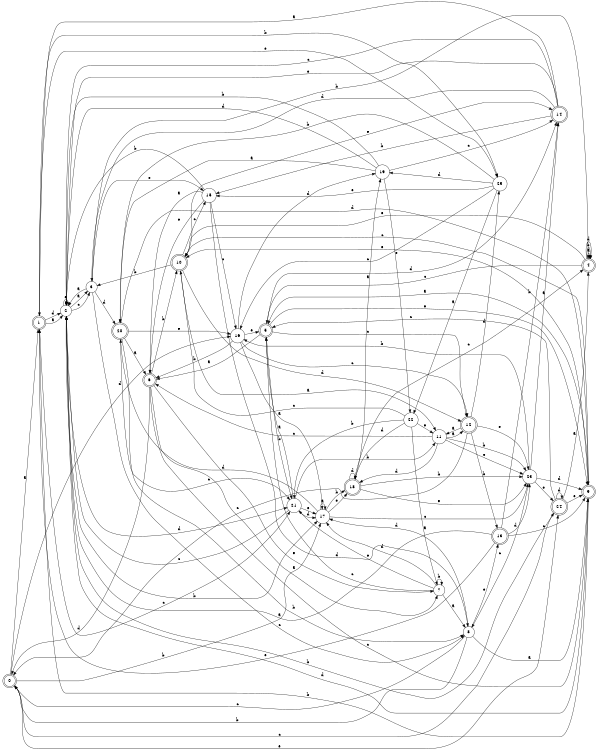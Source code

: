 digraph n21_7 {
__start0 [label="" shape="none"];

rankdir=LR;
size="8,5";

s0 [style="rounded,filled", color="black", fillcolor="white" shape="doublecircle", label="0"];
s1 [style="rounded,filled", color="black", fillcolor="white" shape="doublecircle", label="1"];
s2 [style="filled", color="black", fillcolor="white" shape="circle", label="2"];
s3 [style="filled", color="black", fillcolor="white" shape="circle", label="3"];
s4 [style="rounded,filled", color="black", fillcolor="white" shape="doublecircle", label="4"];
s5 [style="rounded,filled", color="black", fillcolor="white" shape="doublecircle", label="5"];
s6 [style="rounded,filled", color="black", fillcolor="white" shape="doublecircle", label="6"];
s7 [style="filled", color="black", fillcolor="white" shape="circle", label="7"];
s8 [style="filled", color="black", fillcolor="white" shape="circle", label="8"];
s9 [style="rounded,filled", color="black", fillcolor="white" shape="doublecircle", label="9"];
s10 [style="rounded,filled", color="black", fillcolor="white" shape="doublecircle", label="10"];
s11 [style="filled", color="black", fillcolor="white" shape="circle", label="11"];
s12 [style="rounded,filled", color="black", fillcolor="white" shape="doublecircle", label="12"];
s13 [style="rounded,filled", color="black", fillcolor="white" shape="doublecircle", label="13"];
s14 [style="rounded,filled", color="black", fillcolor="white" shape="doublecircle", label="14"];
s15 [style="filled", color="black", fillcolor="white" shape="circle", label="15"];
s16 [style="filled", color="black", fillcolor="white" shape="circle", label="16"];
s17 [style="filled", color="black", fillcolor="white" shape="circle", label="17"];
s18 [style="rounded,filled", color="black", fillcolor="white" shape="doublecircle", label="18"];
s19 [style="filled", color="black", fillcolor="white" shape="circle", label="19"];
s20 [style="rounded,filled", color="black", fillcolor="white" shape="doublecircle", label="20"];
s21 [style="filled", color="black", fillcolor="white" shape="circle", label="21"];
s22 [style="filled", color="black", fillcolor="white" shape="circle", label="22"];
s23 [style="filled", color="black", fillcolor="white" shape="circle", label="23"];
s24 [style="rounded,filled", color="black", fillcolor="white" shape="doublecircle", label="24"];
s25 [style="filled", color="black", fillcolor="white" shape="circle", label="25"];
s0 -> s1 [label="a"];
s0 -> s17 [label="b"];
s0 -> s24 [label="c"];
s0 -> s16 [label="d"];
s0 -> s24 [label="e"];
s1 -> s2 [label="a"];
s1 -> s25 [label="b"];
s1 -> s21 [label="c"];
s1 -> s2 [label="d"];
s1 -> s25 [label="e"];
s2 -> s3 [label="a"];
s2 -> s17 [label="b"];
s2 -> s3 [label="c"];
s2 -> s21 [label="d"];
s2 -> s2 [label="e"];
s3 -> s2 [label="a"];
s3 -> s4 [label="b"];
s3 -> s8 [label="c"];
s3 -> s20 [label="d"];
s3 -> s15 [label="e"];
s4 -> s4 [label="a"];
s4 -> s4 [label="b"];
s4 -> s5 [label="c"];
s4 -> s4 [label="d"];
s4 -> s10 [label="e"];
s5 -> s6 [label="a"];
s5 -> s21 [label="b"];
s5 -> s12 [label="c"];
s5 -> s14 [label="d"];
s5 -> s9 [label="e"];
s6 -> s7 [label="a"];
s6 -> s10 [label="b"];
s6 -> s9 [label="c"];
s6 -> s0 [label="d"];
s6 -> s7 [label="e"];
s7 -> s8 [label="a"];
s7 -> s7 [label="b"];
s7 -> s5 [label="c"];
s7 -> s17 [label="d"];
s7 -> s21 [label="e"];
s8 -> s9 [label="a"];
s8 -> s0 [label="b"];
s8 -> s0 [label="c"];
s8 -> s17 [label="d"];
s8 -> s13 [label="e"];
s9 -> s5 [label="a"];
s9 -> s1 [label="b"];
s9 -> s10 [label="c"];
s9 -> s2 [label="d"];
s9 -> s10 [label="e"];
s10 -> s11 [label="a"];
s10 -> s3 [label="b"];
s10 -> s15 [label="c"];
s10 -> s12 [label="d"];
s10 -> s14 [label="e"];
s11 -> s12 [label="a"];
s11 -> s23 [label="b"];
s11 -> s6 [label="c"];
s11 -> s18 [label="d"];
s11 -> s23 [label="e"];
s12 -> s11 [label="a"];
s12 -> s13 [label="b"];
s12 -> s0 [label="c"];
s12 -> s25 [label="d"];
s12 -> s23 [label="e"];
s13 -> s2 [label="a"];
s13 -> s14 [label="b"];
s13 -> s9 [label="c"];
s13 -> s23 [label="d"];
s13 -> s1 [label="e"];
s14 -> s1 [label="a"];
s14 -> s15 [label="b"];
s14 -> s2 [label="c"];
s14 -> s3 [label="d"];
s14 -> s2 [label="e"];
s15 -> s6 [label="a"];
s15 -> s2 [label="b"];
s15 -> s16 [label="c"];
s15 -> s8 [label="d"];
s15 -> s6 [label="e"];
s16 -> s17 [label="a"];
s16 -> s6 [label="b"];
s16 -> s12 [label="c"];
s16 -> s19 [label="d"];
s16 -> s5 [label="e"];
s17 -> s17 [label="a"];
s17 -> s18 [label="b"];
s17 -> s23 [label="c"];
s17 -> s20 [label="d"];
s17 -> s18 [label="e"];
s18 -> s19 [label="a"];
s18 -> s23 [label="b"];
s18 -> s4 [label="c"];
s18 -> s18 [label="d"];
s18 -> s23 [label="e"];
s19 -> s20 [label="a"];
s19 -> s2 [label="b"];
s19 -> s14 [label="c"];
s19 -> s2 [label="d"];
s19 -> s22 [label="e"];
s20 -> s6 [label="a"];
s20 -> s8 [label="b"];
s20 -> s21 [label="c"];
s20 -> s9 [label="d"];
s20 -> s16 [label="e"];
s21 -> s5 [label="a"];
s21 -> s11 [label="b"];
s21 -> s2 [label="c"];
s21 -> s17 [label="d"];
s21 -> s17 [label="e"];
s22 -> s7 [label="a"];
s22 -> s21 [label="b"];
s22 -> s10 [label="c"];
s22 -> s18 [label="d"];
s22 -> s11 [label="e"];
s23 -> s14 [label="a"];
s23 -> s16 [label="b"];
s23 -> s8 [label="c"];
s23 -> s9 [label="d"];
s23 -> s24 [label="e"];
s24 -> s4 [label="a"];
s24 -> s2 [label="b"];
s24 -> s5 [label="c"];
s24 -> s24 [label="d"];
s24 -> s9 [label="e"];
s25 -> s22 [label="a"];
s25 -> s20 [label="b"];
s25 -> s16 [label="c"];
s25 -> s19 [label="d"];
s25 -> s15 [label="e"];

}